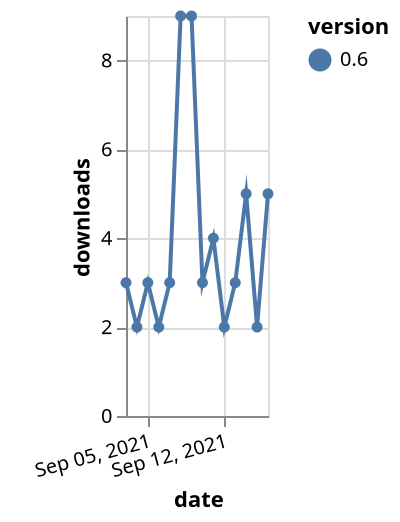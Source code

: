 {"$schema": "https://vega.github.io/schema/vega-lite/v5.json", "description": "A simple bar chart with embedded data.", "data": {"values": [{"date": "2021-09-03", "total": 1682, "delta": 3, "version": "0.6"}, {"date": "2021-09-04", "total": 1684, "delta": 2, "version": "0.6"}, {"date": "2021-09-05", "total": 1687, "delta": 3, "version": "0.6"}, {"date": "2021-09-06", "total": 1689, "delta": 2, "version": "0.6"}, {"date": "2021-09-07", "total": 1692, "delta": 3, "version": "0.6"}, {"date": "2021-09-08", "total": 1701, "delta": 9, "version": "0.6"}, {"date": "2021-09-09", "total": 1710, "delta": 9, "version": "0.6"}, {"date": "2021-09-10", "total": 1713, "delta": 3, "version": "0.6"}, {"date": "2021-09-11", "total": 1717, "delta": 4, "version": "0.6"}, {"date": "2021-09-12", "total": 1719, "delta": 2, "version": "0.6"}, {"date": "2021-09-13", "total": 1722, "delta": 3, "version": "0.6"}, {"date": "2021-09-14", "total": 1727, "delta": 5, "version": "0.6"}, {"date": "2021-09-15", "total": 1729, "delta": 2, "version": "0.6"}, {"date": "2021-09-16", "total": 1734, "delta": 5, "version": "0.6"}]}, "width": "container", "mark": {"type": "line", "point": {"filled": true}}, "encoding": {"x": {"field": "date", "type": "temporal", "timeUnit": "yearmonthdate", "title": "date", "axis": {"labelAngle": -15}}, "y": {"field": "delta", "type": "quantitative", "title": "downloads"}, "color": {"field": "version", "type": "nominal"}, "tooltip": {"field": "delta"}}}